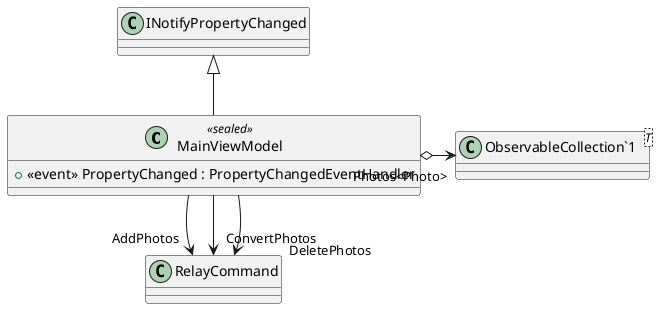 @startuml
class MainViewModel <<sealed>> {
    +  <<event>> PropertyChanged : PropertyChangedEventHandler 
}
class "ObservableCollection`1"<T> {
}
INotifyPropertyChanged <|-- MainViewModel
MainViewModel o-> "Photos<Photo>" "ObservableCollection`1"
MainViewModel --> "AddPhotos" RelayCommand
MainViewModel --> "ConvertPhotos" RelayCommand
MainViewModel --> "DeletePhotos" RelayCommand
@enduml
